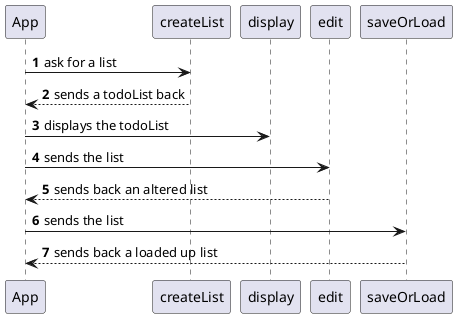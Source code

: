 @startuml
'https://plantuml.com/sequence-diagram

autonumber

App -> createList: ask for a list
createList --> App: sends a todoList back

App -> display: displays the todoList

App -> edit: sends the list
edit --> App: sends back an altered list

App -> saveOrLoad: sends the list
saveOrLoad --> App: sends back a loaded up list

@enduml